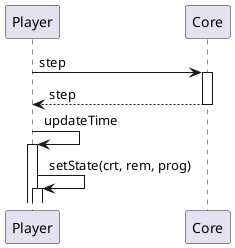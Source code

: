 @startuml step_sequence

autoactivate on
participant Player
participant Core 

Player -> Core : step
return step
Player -> Player : updateTime
Player -> Player : setState(crt, rem, prog)

@enduml
